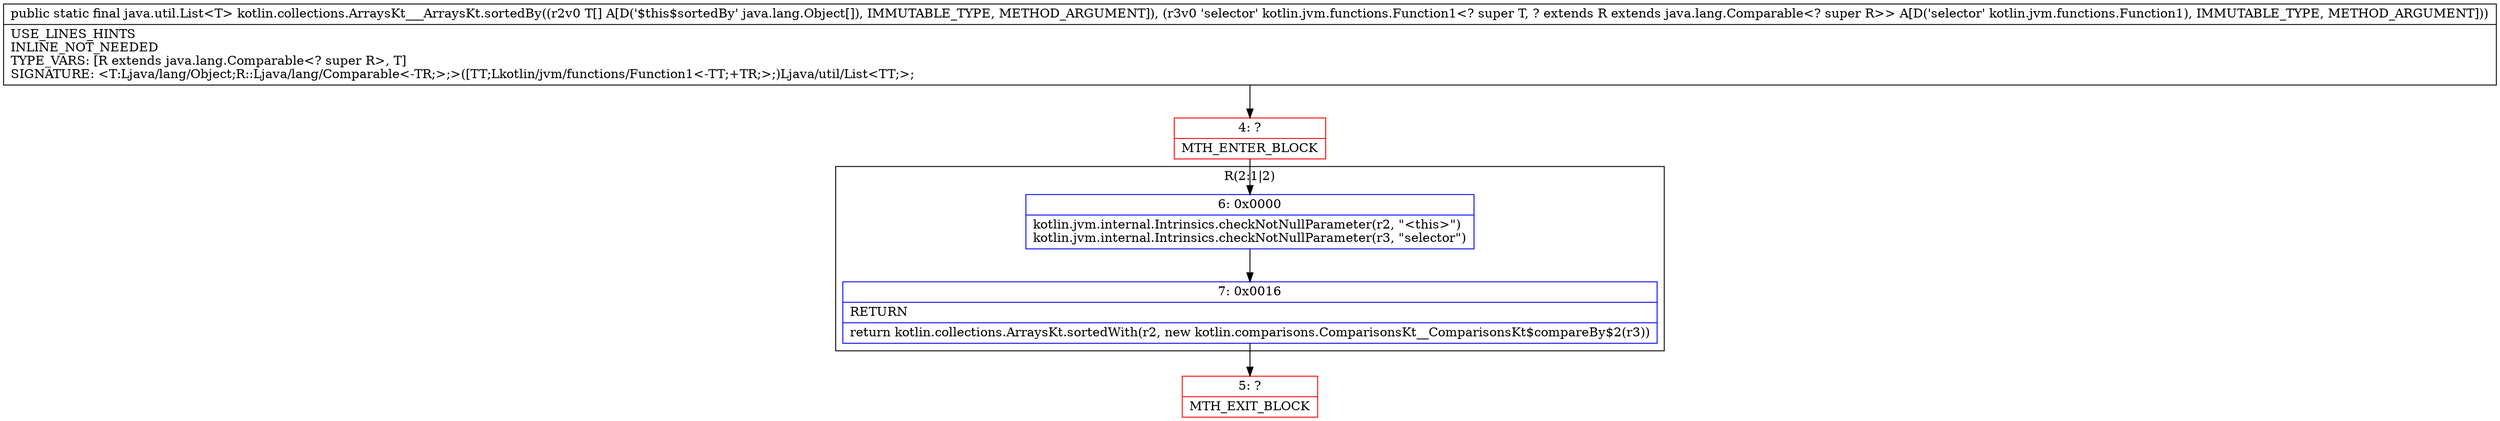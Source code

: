 digraph "CFG forkotlin.collections.ArraysKt___ArraysKt.sortedBy([Ljava\/lang\/Object;Lkotlin\/jvm\/functions\/Function1;)Ljava\/util\/List;" {
subgraph cluster_Region_865423740 {
label = "R(2:1|2)";
node [shape=record,color=blue];
Node_6 [shape=record,label="{6\:\ 0x0000|kotlin.jvm.internal.Intrinsics.checkNotNullParameter(r2, \"\<this\>\")\lkotlin.jvm.internal.Intrinsics.checkNotNullParameter(r3, \"selector\")\l}"];
Node_7 [shape=record,label="{7\:\ 0x0016|RETURN\l|return kotlin.collections.ArraysKt.sortedWith(r2, new kotlin.comparisons.ComparisonsKt__ComparisonsKt$compareBy$2(r3))\l}"];
}
Node_4 [shape=record,color=red,label="{4\:\ ?|MTH_ENTER_BLOCK\l}"];
Node_5 [shape=record,color=red,label="{5\:\ ?|MTH_EXIT_BLOCK\l}"];
MethodNode[shape=record,label="{public static final java.util.List\<T\> kotlin.collections.ArraysKt___ArraysKt.sortedBy((r2v0 T[] A[D('$this$sortedBy' java.lang.Object[]), IMMUTABLE_TYPE, METHOD_ARGUMENT]), (r3v0 'selector' kotlin.jvm.functions.Function1\<? super T, ? extends R extends java.lang.Comparable\<? super R\>\> A[D('selector' kotlin.jvm.functions.Function1), IMMUTABLE_TYPE, METHOD_ARGUMENT]))  | USE_LINES_HINTS\lINLINE_NOT_NEEDED\lTYPE_VARS: [R extends java.lang.Comparable\<? super R\>, T]\lSIGNATURE: \<T:Ljava\/lang\/Object;R::Ljava\/lang\/Comparable\<\-TR;\>;\>([TT;Lkotlin\/jvm\/functions\/Function1\<\-TT;+TR;\>;)Ljava\/util\/List\<TT;\>;\l}"];
MethodNode -> Node_4;Node_6 -> Node_7;
Node_7 -> Node_5;
Node_4 -> Node_6;
}

